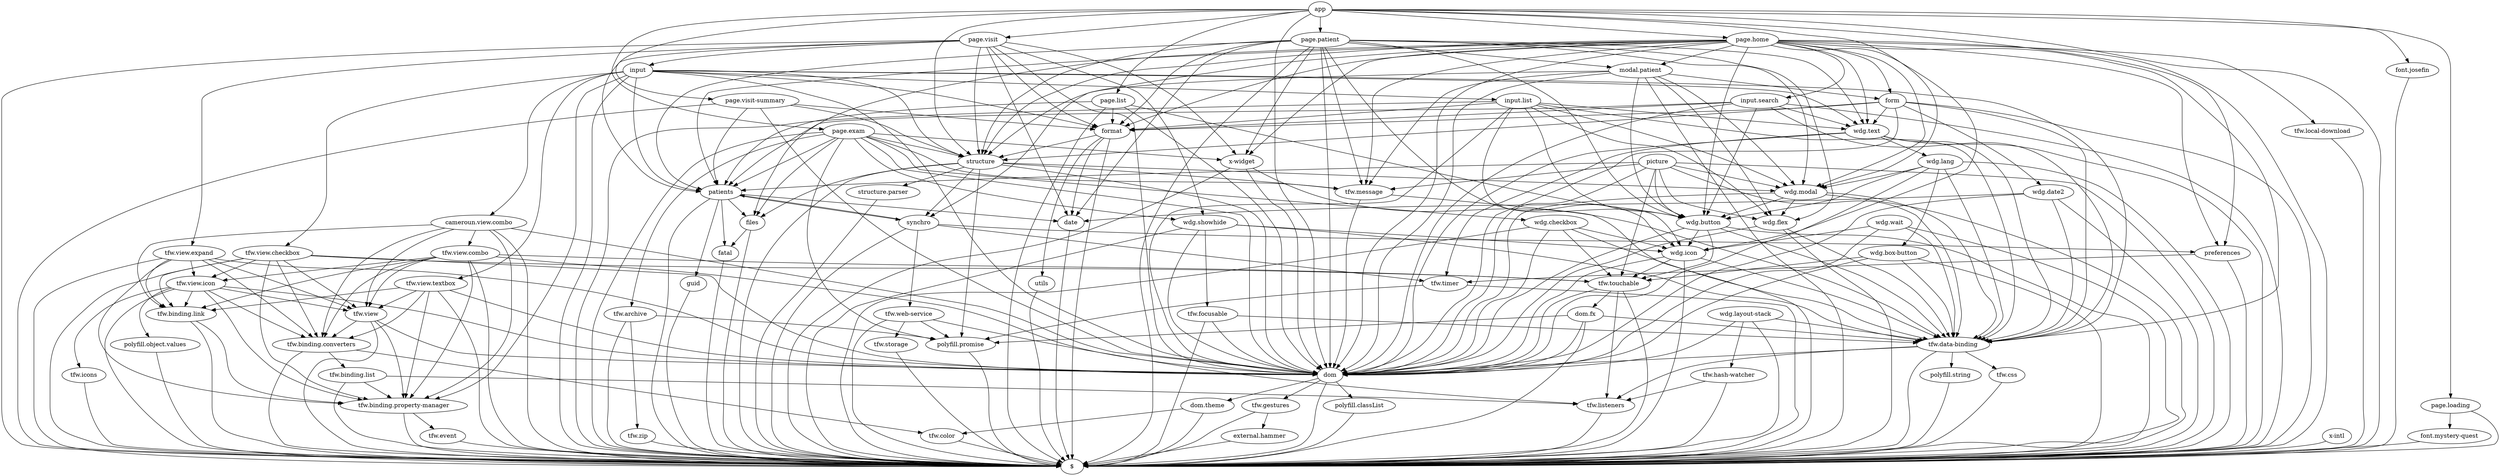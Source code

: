 digraph dependencies {
    "wdg.layout-stack" -> "$"

    "wdg.layout-stack" -> "dom"

    "wdg.layout-stack" -> "tfw.data-binding"

    "wdg.layout-stack" -> "tfw.hash-watcher"
    "tfw.hash-watcher" -> "$"

    "tfw.hash-watcher" -> "tfw.listeners"
    "tfw.listeners" -> "$"
    "tfw.data-binding" -> "$"

    "tfw.data-binding" -> "polyfill.string"

    "tfw.data-binding" -> "dom"

    "tfw.data-binding" -> "tfw.css"

    "tfw.data-binding" -> "tfw.listeners"
    "tfw.css" -> "$"
    "dom" -> "$"

    "dom" -> "polyfill.classList"

    "dom" -> "dom.theme"

    "dom" -> "tfw.gestures"
    "tfw.gestures" -> "$"

    "tfw.gestures" -> "external.hammer"
    "external.hammer" -> "$"
    "dom.theme" -> "$"

    "dom.theme" -> "tfw.color"
    "tfw.color" -> "$"
    "polyfill.classList" -> "$"
    "polyfill.string" -> "$"
    "x-widget" -> "$"

    "x-widget" -> "dom"

    "x-widget" -> "tfw.data-binding"
    "page.exam" -> "$"

    "page.exam" -> "polyfill.promise"

    "page.exam" -> "dom"

    "page.exam" -> "x-widget"

    "page.exam" -> "tfw.message"

    "page.exam" -> "files"

    "page.exam" -> "tfw.archive"

    "page.exam" -> "wdg.showhide"

    "page.exam" -> "patients"

    "page.exam" -> "wdg.checkbox"

    "page.exam" -> "structure"
    "structure" -> "$"

    "structure" -> "polyfill.promise"

    "structure" -> "dom"

    "structure" -> "tfw.message"

    "structure" -> "files"

    "structure" -> "wdg.modal"

    "structure" -> "structure.parser"

    "structure" -> "synchro"
    "synchro" -> "$"

    "synchro" -> "tfw.timer"

    "synchro" -> "preferences"

    "synchro" -> "patients"

    "synchro" -> "tfw.web-service"
    "tfw.web-service" -> "$"

    "tfw.web-service" -> "polyfill.promise"

    "tfw.web-service" -> "tfw.storage"

    "tfw.web-service" -> "tfw.listeners"
    "tfw.storage" -> "$"
    "polyfill.promise" -> "$"
    "patients" -> "$"

    "patients" -> "guid"

    "patients" -> "fatal"

    "patients" -> "files"

    "patients" -> "date"

    "patients" -> "synchro"
    "date" -> "$"
    "files" -> "$"

    "files" -> "fatal"
    "fatal" -> "$"
    "guid" -> "$"
    "preferences" -> "$"

    "preferences" -> "tfw.timer"
    "tfw.timer" -> "$"

    "tfw.timer" -> "polyfill.promise"
    "structure.parser" -> "$"
    "wdg.modal" -> "$"

    "wdg.modal" -> "dom"

    "wdg.modal" -> "tfw.data-binding"

    "wdg.modal" -> "wdg.flex"

    "wdg.modal" -> "wdg.button"
    "wdg.button" -> "$"

    "wdg.button" -> "dom"

    "wdg.button" -> "tfw.data-binding"

    "wdg.button" -> "wdg.icon"

    "wdg.button" -> "tfw.touchable"
    "tfw.touchable" -> "$"

    "tfw.touchable" -> "dom"

    "tfw.touchable" -> "dom.fx"

    "tfw.touchable" -> "tfw.listeners"
    "dom.fx" -> "$"

    "dom.fx" -> "polyfill.promise"

    "dom.fx" -> "dom"

    "dom.fx" -> "tfw.data-binding"
    "wdg.icon" -> "$"

    "wdg.icon" -> "dom"

    "wdg.icon" -> "tfw.data-binding"

    "wdg.icon" -> "tfw.touchable"
    "wdg.flex" -> "$"

    "wdg.flex" -> "dom"

    "wdg.flex" -> "tfw.data-binding"
    "tfw.message" -> "$"

    "tfw.message" -> "dom"
    "wdg.checkbox" -> "$"

    "wdg.checkbox" -> "dom"

    "wdg.checkbox" -> "tfw.data-binding"

    "wdg.checkbox" -> "wdg.icon"

    "wdg.checkbox" -> "tfw.touchable"
    "wdg.showhide" -> "$"

    "wdg.showhide" -> "dom"

    "wdg.showhide" -> "tfw.data-binding"

    "wdg.showhide" -> "wdg.icon"

    "wdg.showhide" -> "tfw.focusable"
    "tfw.focusable" -> "$"

    "tfw.focusable" -> "dom"

    "tfw.focusable" -> "tfw.data-binding"
    "tfw.archive" -> "$"

    "tfw.archive" -> "polyfill.promise"

    "tfw.archive" -> "tfw.zip"
    "tfw.zip" -> "$"
    "page.visit-summary" -> "$"

    "page.visit-summary" -> "dom"

    "page.visit-summary" -> "format"

    "page.visit-summary" -> "patients"

    "page.visit-summary" -> "structure"
    "format" -> "$"

    "format" -> "utils"

    "format" -> "date"

    "format" -> "structure"
    "utils" -> "$"
    "page.visit" -> "$"

    "page.visit" -> "dom"

    "page.visit" -> "input"

    "page.visit" -> "x-widget"

    "page.visit" -> "format"

    "page.visit" -> "patients"

    "page.visit" -> "tfw.view.expand"

    "page.visit" -> "wdg.showhide"

    "page.visit" -> "date"

    "page.visit" -> "structure"
    "tfw.view.expand" -> "$"

    "tfw.view.expand" -> "dom"

    "tfw.view.expand" -> "tfw.binding.property-manager"

    "tfw.view.expand" -> "tfw.view"

    "tfw.view.expand" -> "tfw.binding.link"

    "tfw.view.expand" -> "tfw.binding.converters"

    "tfw.view.expand" -> "tfw.view.icon"
    "tfw.view.icon" -> "$"

    "tfw.view.icon" -> "polyfill.object.values"

    "tfw.view.icon" -> "dom"

    "tfw.view.icon" -> "tfw.icons"

    "tfw.view.icon" -> "tfw.binding.property-manager"

    "tfw.view.icon" -> "tfw.view"

    "tfw.view.icon" -> "tfw.binding.link"

    "tfw.view.icon" -> "tfw.binding.converters"
    "tfw.binding.converters" -> "$"

    "tfw.binding.converters" -> "tfw.binding.list"

    "tfw.binding.converters" -> "tfw.color"
    "tfw.binding.list" -> "$"

    "tfw.binding.list" -> "tfw.binding.property-manager"

    "tfw.binding.list" -> "tfw.listeners"
    "tfw.binding.property-manager" -> "$"

    "tfw.binding.property-manager" -> "tfw.event"
    "tfw.event" -> "$"
    "tfw.binding.link" -> "$"

    "tfw.binding.link" -> "tfw.binding.property-manager"
    "tfw.view" -> "$"

    "tfw.view" -> "dom"

    "tfw.view" -> "tfw.binding.property-manager"

    "tfw.view" -> "tfw.binding.converters"
    "tfw.icons" -> "$"
    "polyfill.object.values" -> "$"
    "input" -> "$"

    "input" -> "dom"

    "input" -> "tfw.binding.property-manager"

    "input" -> "tfw.data-binding"

    "input" -> "wdg.text"

    "input" -> "cameroun.view.combo"

    "input" -> "format"

    "input" -> "tfw.view.textbox"

    "input" -> "tfw.view.checkbox"

    "input" -> "patients"

    "input" -> "structure"

    "input" -> "input.list"
    "input.list" -> "$"

    "input.list" -> "dom"

    "input.list" -> "tfw.data-binding"

    "input.list" -> "wdg.icon"

    "input.list" -> "wdg.text"

    "input.list" -> "wdg.flex"

    "input.list" -> "wdg.modal"

    "input.list" -> "wdg.button"

    "input.list" -> "format"
    "wdg.text" -> "$"

    "wdg.text" -> "dom"

    "wdg.text" -> "tfw.data-binding"

    "wdg.text" -> "wdg.lang"

    "wdg.text" -> "tfw.timer"
    "wdg.lang" -> "$"

    "wdg.lang" -> "dom"

    "wdg.lang" -> "tfw.data-binding"

    "wdg.lang" -> "wdg.modal"

    "wdg.lang" -> "wdg.button"

    "wdg.lang" -> "wdg.box-button"
    "wdg.box-button" -> "$"

    "wdg.box-button" -> "dom"

    "wdg.box-button" -> "tfw.data-binding"

    "wdg.box-button" -> "tfw.touchable"
    "tfw.view.checkbox" -> "$"

    "tfw.view.checkbox" -> "tfw.binding.property-manager"

    "tfw.view.checkbox" -> "tfw.touchable"

    "tfw.view.checkbox" -> "dom"

    "tfw.view.checkbox" -> "tfw.view"

    "tfw.view.checkbox" -> "tfw.binding.link"

    "tfw.view.checkbox" -> "tfw.binding.converters"

    "tfw.view.checkbox" -> "tfw.view.icon"
    "tfw.view.textbox" -> "$"

    "tfw.view.textbox" -> "dom"

    "tfw.view.textbox" -> "tfw.binding.property-manager"

    "tfw.view.textbox" -> "tfw.view"

    "tfw.view.textbox" -> "tfw.binding.link"

    "tfw.view.textbox" -> "tfw.binding.converters"
    "cameroun.view.combo" -> "$"

    "cameroun.view.combo" -> "dom"

    "cameroun.view.combo" -> "tfw.binding.property-manager"

    "cameroun.view.combo" -> "tfw.view"

    "cameroun.view.combo" -> "tfw.binding.link"

    "cameroun.view.combo" -> "tfw.binding.converters"

    "cameroun.view.combo" -> "tfw.view.combo"
    "tfw.view.combo" -> "$"

    "tfw.view.combo" -> "dom"

    "tfw.view.combo" -> "tfw.binding.property-manager"

    "tfw.view.combo" -> "tfw.touchable"

    "tfw.view.combo" -> "tfw.view"

    "tfw.view.combo" -> "tfw.binding.link"

    "tfw.view.combo" -> "tfw.binding.converters"

    "tfw.view.combo" -> "tfw.view.icon"
    "wdg.date2" -> "$"

    "wdg.date2" -> "dom"

    "wdg.date2" -> "tfw.data-binding"

    "wdg.date2" -> "date"
    "picture" -> "$"

    "picture" -> "dom"

    "picture" -> "tfw.data-binding"

    "picture" -> "tfw.message"

    "picture" -> "wdg.flex"

    "picture" -> "wdg.modal"

    "picture" -> "wdg.button"

    "picture" -> "patients"

    "picture" -> "tfw.touchable"
    "page.patient" -> "$"

    "page.patient" -> "dom"

    "page.patient" -> "x-widget"

    "page.patient" -> "tfw.message"

    "page.patient" -> "wdg.text"

    "page.patient" -> "wdg.flex"

    "page.patient" -> "wdg.icon"

    "page.patient" -> "wdg.modal"

    "page.patient" -> "wdg.button"

    "page.patient" -> "format"

    "page.patient" -> "date"

    "page.patient" -> "patients"

    "page.patient" -> "structure"

    "page.patient" -> "modal.patient"
    "modal.patient" -> "$"

    "modal.patient" -> "dom"

    "modal.patient" -> "tfw.message"

    "modal.patient" -> "form"

    "modal.patient" -> "wdg.flex"

    "modal.patient" -> "wdg.modal"

    "modal.patient" -> "wdg.button"

    "modal.patient" -> "structure"
    "form" -> "$"

    "form" -> "dom"

    "form" -> "tfw.data-binding"

    "form" -> "wdg.text"

    "form" -> "wdg.date2"

    "form" -> "format"

    "form" -> "structure"
    "page.home" -> "$"

    "page.home" -> "dom"

    "page.home" -> "x-widget"

    "page.home" -> "tfw.data-binding"

    "page.home" -> "tfw.message"

    "page.home" -> "form"

    "page.home" -> "wdg.icon"

    "page.home" -> "wdg.text"

    "page.home" -> "files"

    "page.home" -> "wdg.modal"

    "page.home" -> "format"

    "page.home" -> "wdg.button"

    "page.home" -> "synchro"

    "page.home" -> "patients"

    "page.home" -> "structure"

    "page.home" -> "input.search"

    "page.home" -> "preferences"

    "page.home" -> "modal.patient"

    "page.home" -> "tfw.local-download"
    "tfw.local-download" -> "$"
    "input.search" -> "$"

    "input.search" -> "dom"

    "input.search" -> "tfw.data-binding"

    "input.search" -> "wdg.text"

    "input.search" -> "format"

    "input.search" -> "wdg.button"

    "input.search" -> "patients"
    "wdg.wait" -> "$"

    "wdg.wait" -> "dom"

    "wdg.wait" -> "tfw.data-binding"

    "wdg.wait" -> "wdg.icon"
    "x-intl" -> "$"
    "app" -> "$"

    "app" -> "font.josefin"

    "app" -> "dom"

    "app" -> "wdg.modal"

    "app" -> "structure"

    "app" -> "preferences"

    "app" -> "page.loading"

    "app" -> "page.home"

    "app" -> "page.list"

    "app" -> "page.patient"

    "app" -> "page.visit"

    "app" -> "page.visit-summary"

    "app" -> "page.exam"
    "page.list" -> "$"

    "page.list" -> "dom"

    "page.list" -> "wdg.button"

    "page.list" -> "format"

    "page.list" -> "patients"
    "page.loading" -> "$"

    "page.loading" -> "font.mystery-quest"
    "font.mystery-quest" -> "$"
    "font.josefin" -> "$"

}